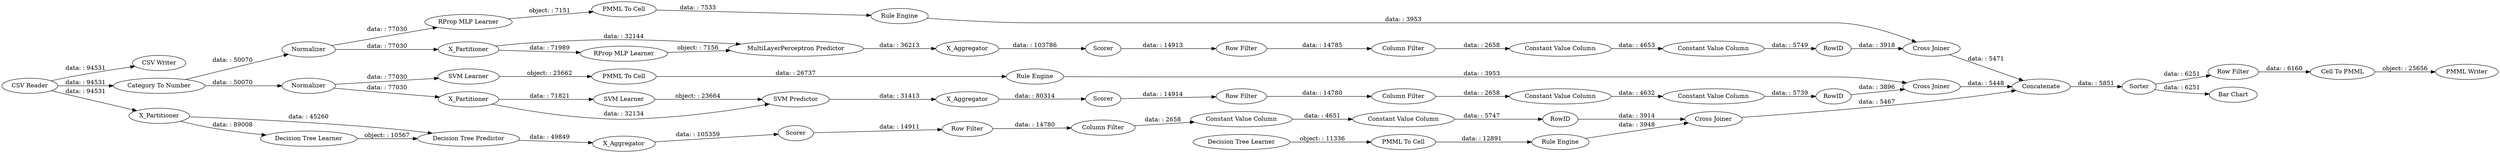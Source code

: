 digraph {
	"-4349766160666879972_39" [label=Normalizer]
	"7254479575656835982_35" [label="RProp MLP Learner"]
	"-6125997754042717738_53" [label="Row Filter"]
	"-6125997754042717738_61" [label="PMML Writer"]
	"-1790836231620461942_294" [label="Column Filter"]
	"-6125997754042717738_59" [label="Bar Chart"]
	"-1044145301502815812_39" [label=Scorer]
	"-1790836231620461942_293" [label=RowID]
	"-1291177096310990903_293" [label=RowID]
	"-9108054019140359149_39" [label="Cross Joiner"]
	"-2690049524083966499_33" [label="SVM Learner"]
	"-1291177096310990903_290" [label="Constant Value Column"]
	"-4349766160666879972_7" [label=X_Aggregator]
	"-6125997754042717738_62" [label="CSV Writer"]
	"-2690049524083966499_34" [label="PMML To Cell"]
	"1841561625412033370_34" [label="Rule Engine"]
	"-1044145301502815812_32" [label="Decision Tree Predictor"]
	"-4349766160666879972_40" [label=Scorer]
	"-1044145301502815812_31" [label="Decision Tree Learner"]
	"-4349766160666879972_2" [label=X_Partitioner]
	"-1291177096310990903_294" [label="Column Filter"]
	"-2690049524083966499_35" [label="Rule Engine"]
	"-9108054019140359149_40" [label=Normalizer]
	"7247098109758485428_290" [label="Constant Value Column"]
	"-9108054019140359149_2" [label=X_Partitioner]
	"-6125997754042717738_60" [label=Concatenate]
	"-1291177096310990903_9" [label="Row Filter"]
	"-4349766160666879972_32" [label="MultiLayerPerceptron Predictor"]
	"-1790836231620461942_292" [label="Constant Value Column"]
	"-9108054019140359149_31" [label="SVM Learner"]
	"-9108054019140359149_32" [label="SVM Predictor"]
	"1841561625412033370_28" [label="PMML To Cell"]
	"-9108054019140359149_7" [label=X_Aggregator]
	"-6125997754042717738_2" [label="Category To Number"]
	"7247098109758485428_9" [label="Row Filter"]
	"-6125997754042717738_1" [label="CSV Reader"]
	"-1044145301502815812_7" [label=X_Aggregator]
	"7247098109758485428_294" [label="Column Filter"]
	"-1790836231620461942_9" [label="Row Filter"]
	"1841561625412033370_33" [label="Decision Tree Learner"]
	"-1044145301502815812_38" [label="Cross Joiner"]
	"7247098109758485428_293" [label=RowID]
	"-1790836231620461942_290" [label="Constant Value Column"]
	"-6125997754042717738_54" [label="Cell To PMML"]
	"-6125997754042717738_52" [label=Sorter]
	"-4349766160666879972_38" [label="Cross Joiner"]
	"-9108054019140359149_41" [label=Scorer]
	"-1044145301502815812_2" [label=X_Partitioner]
	"7254479575656835982_34" [label="Rule Engine"]
	"-1291177096310990903_292" [label="Constant Value Column"]
	"7247098109758485428_292" [label="Constant Value Column"]
	"-4349766160666879972_41" [label="RProp MLP Learner"]
	"7254479575656835982_22" [label="PMML To Cell"]
	"-9108054019140359149_7" -> "-9108054019140359149_41" [label="data: : 80314"]
	"1841561625412033370_34" -> "-1044145301502815812_38" [label="data: : 3948"]
	"-1044145301502815812_31" -> "-1044145301502815812_32" [label="object: : 10567"]
	"-4349766160666879972_2" -> "-4349766160666879972_41" [label="data: : 71989"]
	"-9108054019140359149_40" -> "-9108054019140359149_2" [label="data: : 77030"]
	"-1044145301502815812_38" -> "-6125997754042717738_60" [label="data: : 5467"]
	"-6125997754042717738_52" -> "-6125997754042717738_59" [label="data: : 6251"]
	"-9108054019140359149_32" -> "-9108054019140359149_7" [label="data: : 31413"]
	"-1291177096310990903_9" -> "-1291177096310990903_294" [label="data: : 14780"]
	"-4349766160666879972_39" -> "-4349766160666879972_2" [label="data: : 77030"]
	"-1790836231620461942_9" -> "-1790836231620461942_294" [label="data: : 14780"]
	"-1291177096310990903_293" -> "-9108054019140359149_39" [label="data: : 3896"]
	"-1044145301502815812_2" -> "-1044145301502815812_31" [label="data: : 89008"]
	"-4349766160666879972_7" -> "-4349766160666879972_40" [label="data: : 103786"]
	"-2690049524083966499_35" -> "-9108054019140359149_39" [label="data: : 3953"]
	"-1790836231620461942_293" -> "-1044145301502815812_38" [label="data: : 3914"]
	"-9108054019140359149_31" -> "-9108054019140359149_32" [label="object: : 23664"]
	"7247098109758485428_292" -> "7247098109758485428_293" [label="data: : 5749"]
	"-1790836231620461942_290" -> "-1790836231620461942_292" [label="data: : 4651"]
	"-1790836231620461942_294" -> "-1790836231620461942_290" [label="data: : 2658"]
	"-4349766160666879972_40" -> "7247098109758485428_9" [label="data: : 14913"]
	"-6125997754042717738_53" -> "-6125997754042717738_54" [label="data: : 6160"]
	"-1044145301502815812_39" -> "-1790836231620461942_9" [label="data: : 14911"]
	"-9108054019140359149_39" -> "-6125997754042717738_60" [label="data: : 5448"]
	"-9108054019140359149_40" -> "-2690049524083966499_33" [label="data: : 77030"]
	"-1790836231620461942_292" -> "-1790836231620461942_293" [label="data: : 5747"]
	"-1044145301502815812_7" -> "-1044145301502815812_39" [label="data: : 105359"]
	"7254479575656835982_22" -> "7254479575656835982_34" [label="data: : 7533"]
	"7247098109758485428_9" -> "7247098109758485428_294" [label="data: : 14785"]
	"-6125997754042717738_2" -> "-9108054019140359149_40" [label="data: : 50070"]
	"-4349766160666879972_2" -> "-4349766160666879972_32" [label="data: : 32144"]
	"-6125997754042717738_60" -> "-6125997754042717738_52" [label="data: : 5851"]
	"7254479575656835982_34" -> "-4349766160666879972_38" [label="data: : 3953"]
	"1841561625412033370_33" -> "1841561625412033370_28" [label="object: : 11336"]
	"7254479575656835982_35" -> "7254479575656835982_22" [label="object: : 7151"]
	"-4349766160666879972_39" -> "7254479575656835982_35" [label="data: : 77030"]
	"-1291177096310990903_290" -> "-1291177096310990903_292" [label="data: : 4632"]
	"-6125997754042717738_1" -> "-1044145301502815812_2" [label="data: : 94531"]
	"-4349766160666879972_41" -> "-4349766160666879972_32" [label="object: : 7156"]
	"-1044145301502815812_2" -> "-1044145301502815812_32" [label="data: : 45260"]
	"-9108054019140359149_41" -> "-1291177096310990903_9" [label="data: : 14914"]
	"-6125997754042717738_2" -> "-4349766160666879972_39" [label="data: : 50070"]
	"-6125997754042717738_54" -> "-6125997754042717738_61" [label="object: : 25656"]
	"-4349766160666879972_32" -> "-4349766160666879972_7" [label="data: : 36213"]
	"-4349766160666879972_38" -> "-6125997754042717738_60" [label="data: : 5471"]
	"-1291177096310990903_292" -> "-1291177096310990903_293" [label="data: : 5739"]
	"-6125997754042717738_52" -> "-6125997754042717738_53" [label="data: : 6251"]
	"-2690049524083966499_33" -> "-2690049524083966499_34" [label="object: : 25662"]
	"7247098109758485428_290" -> "7247098109758485428_292" [label="data: : 4653"]
	"1841561625412033370_28" -> "1841561625412033370_34" [label="data: : 12891"]
	"7247098109758485428_294" -> "7247098109758485428_290" [label="data: : 2658"]
	"-6125997754042717738_1" -> "-6125997754042717738_62" [label="data: : 94531"]
	"7247098109758485428_293" -> "-4349766160666879972_38" [label="data: : 3918"]
	"-6125997754042717738_1" -> "-6125997754042717738_2" [label="data: : 94531"]
	"-1044145301502815812_32" -> "-1044145301502815812_7" [label="data: : 49849"]
	"-2690049524083966499_34" -> "-2690049524083966499_35" [label="data: : 26737"]
	"-9108054019140359149_2" -> "-9108054019140359149_31" [label="data: : 71821"]
	"-9108054019140359149_2" -> "-9108054019140359149_32" [label="data: : 32134"]
	"-1291177096310990903_294" -> "-1291177096310990903_290" [label="data: : 2658"]
	rankdir=LR
}
